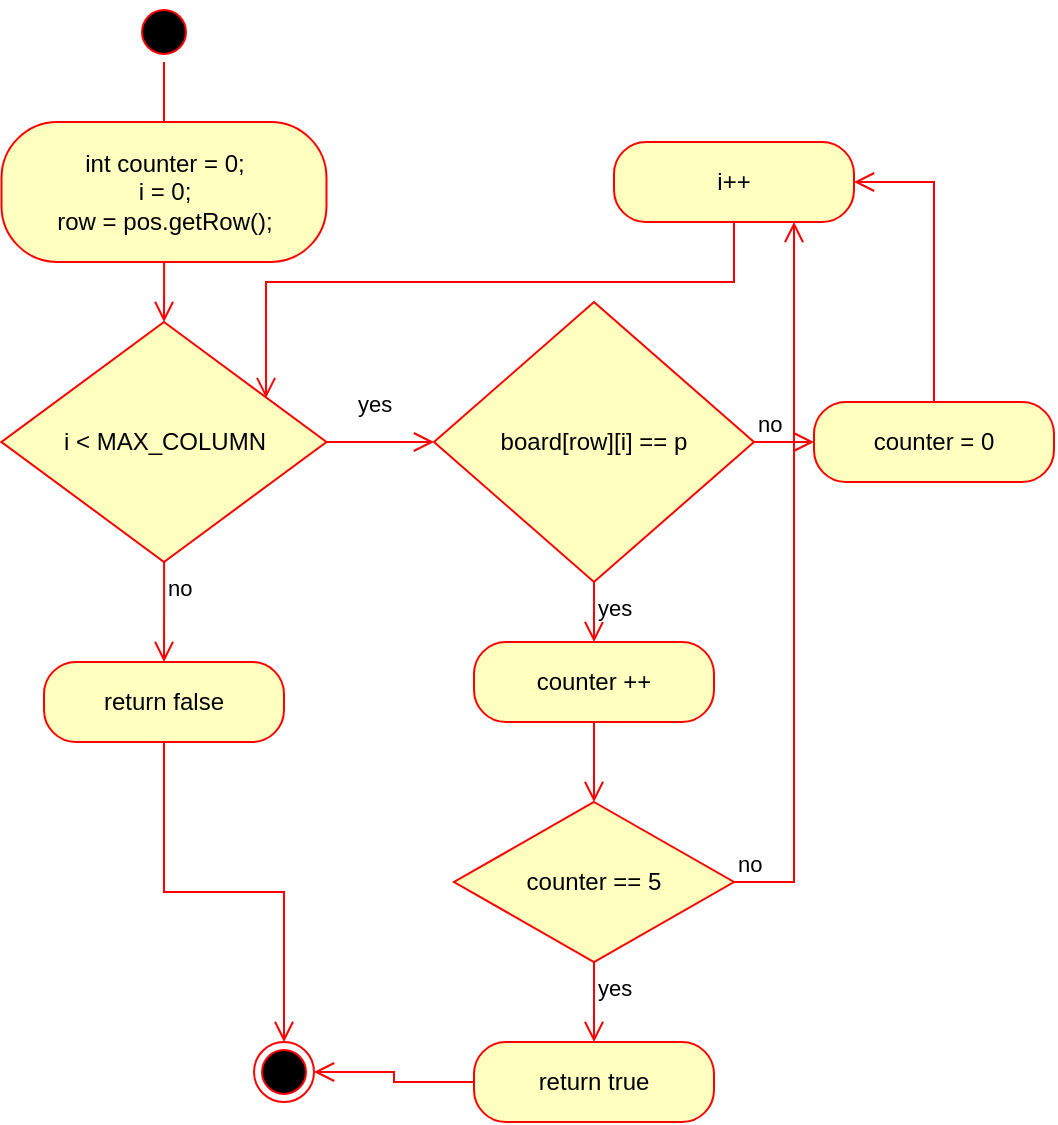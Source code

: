 <mxfile version="16.5.6" type="device"><diagram id="IfsNzh-2To5BU0WsEyT9" name="Page-1"><mxGraphModel dx="918" dy="1308" grid="1" gridSize="10" guides="1" tooltips="1" connect="1" arrows="1" fold="1" page="1" pageScale="1" pageWidth="850" pageHeight="1100" math="0" shadow="0"><root><mxCell id="0"/><mxCell id="1" parent="0"/><mxCell id="cp2_m45VDT4YgQ1N0oir-1" value="" style="ellipse;html=1;shape=startState;fillColor=#000000;strokeColor=#ff0000;" vertex="1" parent="1"><mxGeometry x="320" y="160" width="30" height="30" as="geometry"/></mxCell><mxCell id="cp2_m45VDT4YgQ1N0oir-2" value="" style="edgeStyle=orthogonalEdgeStyle;html=1;verticalAlign=bottom;endArrow=open;endSize=8;strokeColor=#ff0000;rounded=0;" edge="1" source="cp2_m45VDT4YgQ1N0oir-1" parent="1"><mxGeometry relative="1" as="geometry"><mxPoint x="335" y="230" as="targetPoint"/></mxGeometry></mxCell><mxCell id="cp2_m45VDT4YgQ1N0oir-3" value="int counter = 0;&lt;br&gt;i = 0;&lt;br&gt;row = pos.getRow();" style="rounded=1;whiteSpace=wrap;html=1;arcSize=40;fontColor=#000000;fillColor=#ffffc0;strokeColor=#ff0000;" vertex="1" parent="1"><mxGeometry x="253.75" y="220" width="162.5" height="70" as="geometry"/></mxCell><mxCell id="cp2_m45VDT4YgQ1N0oir-4" value="" style="edgeStyle=orthogonalEdgeStyle;html=1;verticalAlign=bottom;endArrow=open;endSize=8;strokeColor=#ff0000;rounded=0;" edge="1" source="cp2_m45VDT4YgQ1N0oir-3" parent="1"><mxGeometry relative="1" as="geometry"><mxPoint x="335" y="320" as="targetPoint"/></mxGeometry></mxCell><mxCell id="cp2_m45VDT4YgQ1N0oir-5" value="i &amp;lt; MAX_COLUMN" style="rhombus;whiteSpace=wrap;html=1;fillColor=#ffffc0;strokeColor=#ff0000;" vertex="1" parent="1"><mxGeometry x="253.75" y="320" width="162.5" height="120" as="geometry"/></mxCell><mxCell id="cp2_m45VDT4YgQ1N0oir-6" value="yes" style="edgeStyle=orthogonalEdgeStyle;html=1;align=left;verticalAlign=bottom;endArrow=open;endSize=8;strokeColor=#ff0000;rounded=0;" edge="1" source="cp2_m45VDT4YgQ1N0oir-5" parent="1"><mxGeometry x="-0.488" y="10" relative="1" as="geometry"><mxPoint x="470" y="380" as="targetPoint"/><Array as="points"><mxPoint x="460" y="380"/></Array><mxPoint as="offset"/></mxGeometry></mxCell><mxCell id="cp2_m45VDT4YgQ1N0oir-7" value="no" style="edgeStyle=orthogonalEdgeStyle;html=1;align=left;verticalAlign=top;endArrow=open;endSize=8;strokeColor=#ff0000;rounded=0;" edge="1" source="cp2_m45VDT4YgQ1N0oir-5" parent="1"><mxGeometry x="-1" relative="1" as="geometry"><mxPoint x="335" y="490" as="targetPoint"/></mxGeometry></mxCell><mxCell id="cp2_m45VDT4YgQ1N0oir-10" value="board[row][i] == p" style="rhombus;whiteSpace=wrap;html=1;fillColor=#ffffc0;strokeColor=#ff0000;" vertex="1" parent="1"><mxGeometry x="470" y="310" width="160" height="140" as="geometry"/></mxCell><mxCell id="cp2_m45VDT4YgQ1N0oir-11" value="no" style="edgeStyle=orthogonalEdgeStyle;html=1;align=left;verticalAlign=bottom;endArrow=open;endSize=8;strokeColor=#ff0000;rounded=0;" edge="1" source="cp2_m45VDT4YgQ1N0oir-10" parent="1"><mxGeometry x="-1" relative="1" as="geometry"><mxPoint x="660" y="380" as="targetPoint"/></mxGeometry></mxCell><mxCell id="cp2_m45VDT4YgQ1N0oir-12" value="yes" style="edgeStyle=orthogonalEdgeStyle;html=1;align=left;verticalAlign=top;endArrow=open;endSize=8;strokeColor=#ff0000;rounded=0;" edge="1" source="cp2_m45VDT4YgQ1N0oir-10" parent="1"><mxGeometry x="-1" relative="1" as="geometry"><mxPoint x="550" y="480" as="targetPoint"/></mxGeometry></mxCell><mxCell id="cp2_m45VDT4YgQ1N0oir-18" value="i++" style="rounded=1;whiteSpace=wrap;html=1;arcSize=40;fontColor=#000000;fillColor=#ffffc0;strokeColor=#ff0000;" vertex="1" parent="1"><mxGeometry x="560" y="230" width="120" height="40" as="geometry"/></mxCell><mxCell id="cp2_m45VDT4YgQ1N0oir-19" value="" style="edgeStyle=orthogonalEdgeStyle;html=1;verticalAlign=bottom;endArrow=open;endSize=8;strokeColor=#ff0000;rounded=0;entryX=0.814;entryY=0.317;entryDx=0;entryDy=0;entryPerimeter=0;" edge="1" source="cp2_m45VDT4YgQ1N0oir-18" parent="1" target="cp2_m45VDT4YgQ1N0oir-5"><mxGeometry relative="1" as="geometry"><mxPoint x="620" y="300" as="targetPoint"/><Array as="points"><mxPoint x="620" y="300"/><mxPoint x="386" y="300"/></Array></mxGeometry></mxCell><mxCell id="cp2_m45VDT4YgQ1N0oir-20" value="counter = 0" style="rounded=1;whiteSpace=wrap;html=1;arcSize=40;fontColor=#000000;fillColor=#ffffc0;strokeColor=#ff0000;" vertex="1" parent="1"><mxGeometry x="660" y="360" width="120" height="40" as="geometry"/></mxCell><mxCell id="cp2_m45VDT4YgQ1N0oir-21" value="" style="edgeStyle=orthogonalEdgeStyle;html=1;verticalAlign=bottom;endArrow=open;endSize=8;strokeColor=#ff0000;rounded=0;entryX=1;entryY=0.5;entryDx=0;entryDy=0;" edge="1" source="cp2_m45VDT4YgQ1N0oir-20" parent="1" target="cp2_m45VDT4YgQ1N0oir-18"><mxGeometry relative="1" as="geometry"><mxPoint x="720" y="460" as="targetPoint"/></mxGeometry></mxCell><mxCell id="cp2_m45VDT4YgQ1N0oir-22" value="counter ++" style="rounded=1;whiteSpace=wrap;html=1;arcSize=40;fontColor=#000000;fillColor=#ffffc0;strokeColor=#ff0000;" vertex="1" parent="1"><mxGeometry x="490" y="480" width="120" height="40" as="geometry"/></mxCell><mxCell id="cp2_m45VDT4YgQ1N0oir-23" value="" style="edgeStyle=orthogonalEdgeStyle;html=1;verticalAlign=bottom;endArrow=open;endSize=8;strokeColor=#ff0000;rounded=0;" edge="1" source="cp2_m45VDT4YgQ1N0oir-22" parent="1"><mxGeometry relative="1" as="geometry"><mxPoint x="550" y="560" as="targetPoint"/></mxGeometry></mxCell><mxCell id="cp2_m45VDT4YgQ1N0oir-24" value="counter == 5" style="rhombus;whiteSpace=wrap;html=1;fillColor=#ffffc0;strokeColor=#ff0000;" vertex="1" parent="1"><mxGeometry x="480" y="560" width="140" height="80" as="geometry"/></mxCell><mxCell id="cp2_m45VDT4YgQ1N0oir-25" value="no" style="edgeStyle=orthogonalEdgeStyle;html=1;align=left;verticalAlign=bottom;endArrow=open;endSize=8;strokeColor=#ff0000;rounded=0;entryX=0.75;entryY=1;entryDx=0;entryDy=0;" edge="1" source="cp2_m45VDT4YgQ1N0oir-24" parent="1" target="cp2_m45VDT4YgQ1N0oir-18"><mxGeometry x="-1" relative="1" as="geometry"><mxPoint x="670" y="600" as="targetPoint"/><Array as="points"><mxPoint x="650" y="600"/></Array></mxGeometry></mxCell><mxCell id="cp2_m45VDT4YgQ1N0oir-26" value="yes" style="edgeStyle=orthogonalEdgeStyle;html=1;align=left;verticalAlign=top;endArrow=open;endSize=8;strokeColor=#ff0000;rounded=0;" edge="1" source="cp2_m45VDT4YgQ1N0oir-24" parent="1"><mxGeometry x="-1" relative="1" as="geometry"><mxPoint x="550" y="680" as="targetPoint"/></mxGeometry></mxCell><mxCell id="cp2_m45VDT4YgQ1N0oir-27" value="return true" style="rounded=1;whiteSpace=wrap;html=1;arcSize=40;fontColor=#000000;fillColor=#ffffc0;strokeColor=#ff0000;" vertex="1" parent="1"><mxGeometry x="490" y="680" width="120" height="40" as="geometry"/></mxCell><mxCell id="cp2_m45VDT4YgQ1N0oir-28" value="" style="edgeStyle=orthogonalEdgeStyle;html=1;verticalAlign=bottom;endArrow=open;endSize=8;strokeColor=#ff0000;rounded=0;entryX=1;entryY=0.5;entryDx=0;entryDy=0;" edge="1" source="cp2_m45VDT4YgQ1N0oir-27" parent="1" target="cp2_m45VDT4YgQ1N0oir-29"><mxGeometry relative="1" as="geometry"><mxPoint x="550" y="780" as="targetPoint"/></mxGeometry></mxCell><mxCell id="cp2_m45VDT4YgQ1N0oir-29" value="" style="ellipse;html=1;shape=endState;fillColor=#000000;strokeColor=#ff0000;" vertex="1" parent="1"><mxGeometry x="380" y="680" width="30" height="30" as="geometry"/></mxCell><mxCell id="cp2_m45VDT4YgQ1N0oir-30" value="return false" style="rounded=1;whiteSpace=wrap;html=1;arcSize=40;fontColor=#000000;fillColor=#ffffc0;strokeColor=#ff0000;" vertex="1" parent="1"><mxGeometry x="275" y="490" width="120" height="40" as="geometry"/></mxCell><mxCell id="cp2_m45VDT4YgQ1N0oir-31" value="" style="edgeStyle=orthogonalEdgeStyle;html=1;verticalAlign=bottom;endArrow=open;endSize=8;strokeColor=#ff0000;rounded=0;entryX=0.5;entryY=0;entryDx=0;entryDy=0;" edge="1" source="cp2_m45VDT4YgQ1N0oir-30" parent="1" target="cp2_m45VDT4YgQ1N0oir-29"><mxGeometry relative="1" as="geometry"><mxPoint x="335" y="590" as="targetPoint"/></mxGeometry></mxCell></root></mxGraphModel></diagram></mxfile>